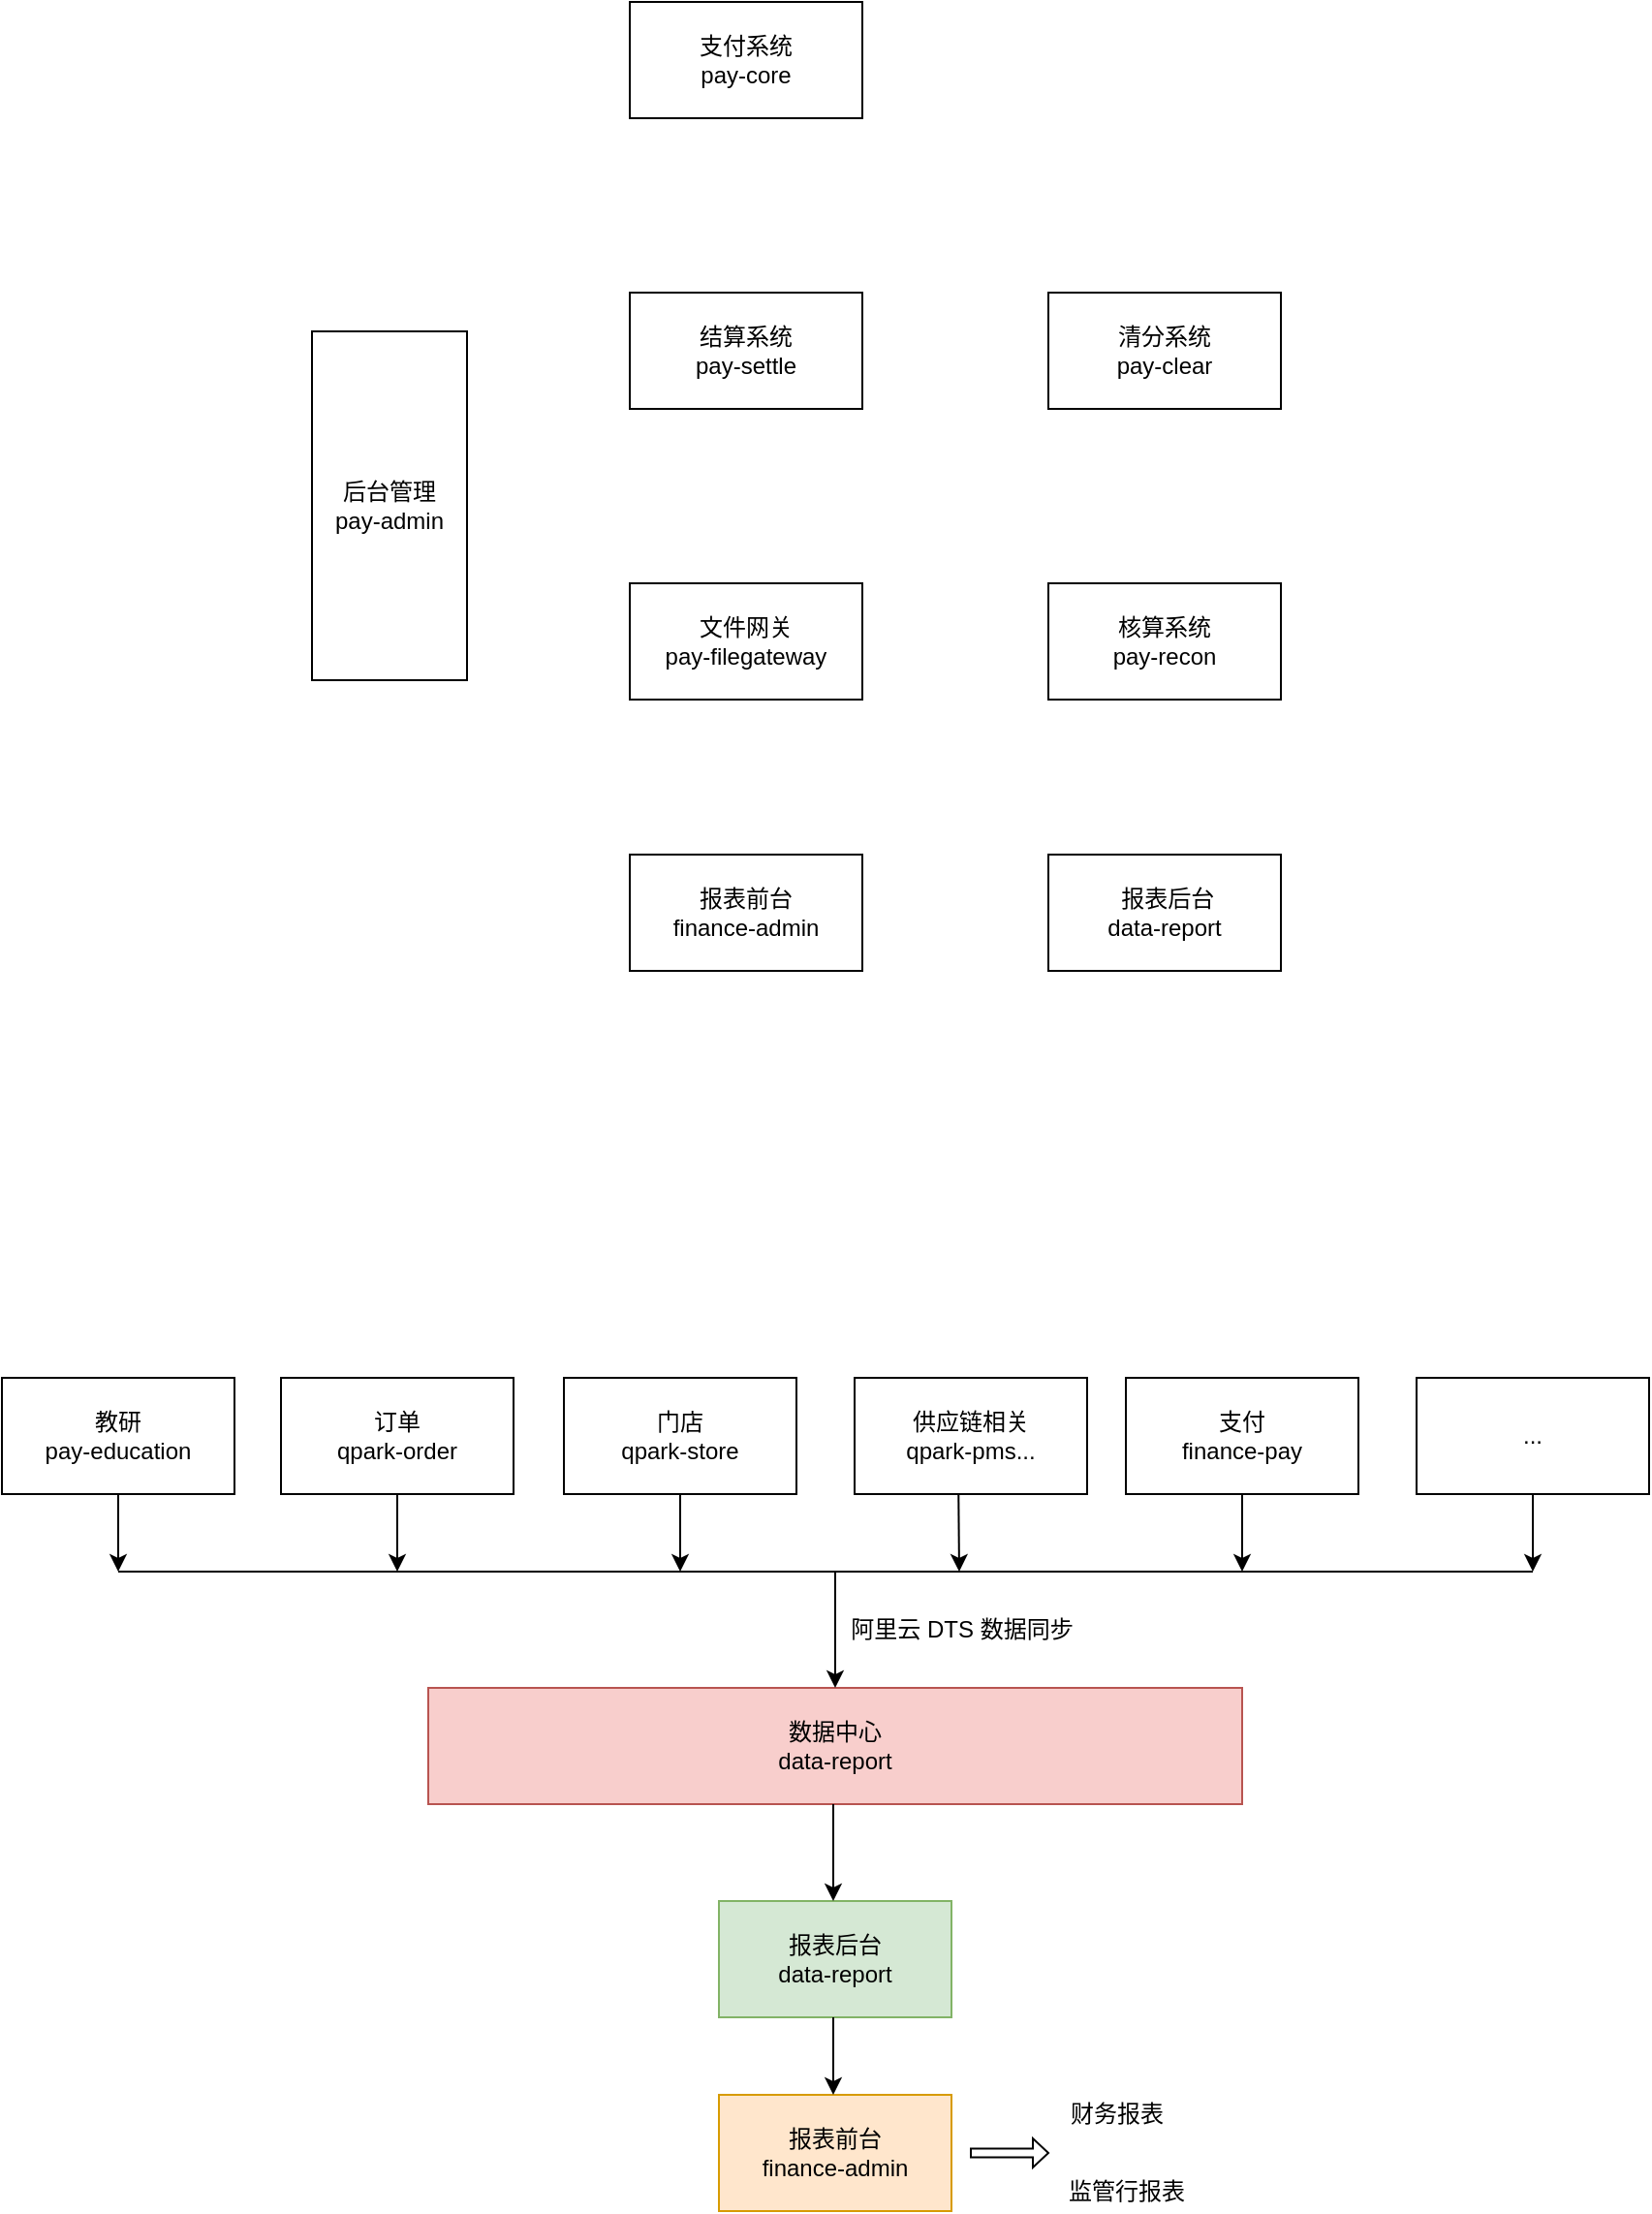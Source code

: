 <mxfile version="14.4.8" type="github">
  <diagram id="rgG_V90oUR9rRPVTO_Oj" name="Page-1">
    <mxGraphModel dx="946" dy="623" grid="1" gridSize="10" guides="1" tooltips="1" connect="1" arrows="1" fold="1" page="1" pageScale="1" pageWidth="827" pageHeight="1169" math="0" shadow="0">
      <root>
        <mxCell id="0" />
        <mxCell id="1" parent="0" />
        <mxCell id="ZuGFPO7wbkRmmdk79TJ8-2" value="支付系统&lt;br&gt;pay-core" style="rounded=0;whiteSpace=wrap;html=1;" vertex="1" parent="1">
          <mxGeometry x="354" y="60" width="120" height="60" as="geometry" />
        </mxCell>
        <mxCell id="ZuGFPO7wbkRmmdk79TJ8-3" value="清分系统&lt;br&gt;pay-clear" style="rounded=0;whiteSpace=wrap;html=1;" vertex="1" parent="1">
          <mxGeometry x="570" y="210" width="120" height="60" as="geometry" />
        </mxCell>
        <mxCell id="ZuGFPO7wbkRmmdk79TJ8-4" value="结算系统&lt;br&gt;pay-settle" style="rounded=0;whiteSpace=wrap;html=1;" vertex="1" parent="1">
          <mxGeometry x="354" y="210" width="120" height="60" as="geometry" />
        </mxCell>
        <mxCell id="ZuGFPO7wbkRmmdk79TJ8-5" value="文件网关&lt;br&gt;pay-filegateway" style="rounded=0;whiteSpace=wrap;html=1;" vertex="1" parent="1">
          <mxGeometry x="354" y="360" width="120" height="60" as="geometry" />
        </mxCell>
        <mxCell id="ZuGFPO7wbkRmmdk79TJ8-6" value="核算系统&lt;br&gt;pay-recon" style="rounded=0;whiteSpace=wrap;html=1;" vertex="1" parent="1">
          <mxGeometry x="570" y="360" width="120" height="60" as="geometry" />
        </mxCell>
        <mxCell id="ZuGFPO7wbkRmmdk79TJ8-7" value="报表前台&lt;br&gt;finance-admin" style="rounded=0;whiteSpace=wrap;html=1;" vertex="1" parent="1">
          <mxGeometry x="354" y="500" width="120" height="60" as="geometry" />
        </mxCell>
        <mxCell id="ZuGFPO7wbkRmmdk79TJ8-8" value="&amp;nbsp;报表后台&lt;br&gt;data-report" style="rounded=0;whiteSpace=wrap;html=1;" vertex="1" parent="1">
          <mxGeometry x="570" y="500" width="120" height="60" as="geometry" />
        </mxCell>
        <mxCell id="ZuGFPO7wbkRmmdk79TJ8-9" value="后台管理 &lt;br&gt;pay-admin" style="rounded=0;whiteSpace=wrap;html=1;" vertex="1" parent="1">
          <mxGeometry x="190" y="230" width="80" height="180" as="geometry" />
        </mxCell>
        <mxCell id="ZuGFPO7wbkRmmdk79TJ8-10" value="教研&lt;br&gt;pay-education" style="rounded=0;whiteSpace=wrap;html=1;" vertex="1" parent="1">
          <mxGeometry x="30" y="770" width="120" height="60" as="geometry" />
        </mxCell>
        <mxCell id="ZuGFPO7wbkRmmdk79TJ8-11" value="订单&lt;br&gt;qpark-order" style="rounded=0;whiteSpace=wrap;html=1;" vertex="1" parent="1">
          <mxGeometry x="174" y="770" width="120" height="60" as="geometry" />
        </mxCell>
        <mxCell id="ZuGFPO7wbkRmmdk79TJ8-12" value="门店&lt;br&gt;qpark-store" style="rounded=0;whiteSpace=wrap;html=1;" vertex="1" parent="1">
          <mxGeometry x="320" y="770" width="120" height="60" as="geometry" />
        </mxCell>
        <mxCell id="ZuGFPO7wbkRmmdk79TJ8-13" value="供应链相关&lt;br&gt;qpark-pms..." style="rounded=0;whiteSpace=wrap;html=1;" vertex="1" parent="1">
          <mxGeometry x="470" y="770" width="120" height="60" as="geometry" />
        </mxCell>
        <mxCell id="ZuGFPO7wbkRmmdk79TJ8-14" value="支付&lt;br&gt;finance-pay" style="rounded=0;whiteSpace=wrap;html=1;" vertex="1" parent="1">
          <mxGeometry x="610" y="770" width="120" height="60" as="geometry" />
        </mxCell>
        <mxCell id="ZuGFPO7wbkRmmdk79TJ8-15" value="..." style="rounded=0;whiteSpace=wrap;html=1;" vertex="1" parent="1">
          <mxGeometry x="760" y="770" width="120" height="60" as="geometry" />
        </mxCell>
        <mxCell id="ZuGFPO7wbkRmmdk79TJ8-16" value="数据中心&lt;br&gt;data-report" style="rounded=0;whiteSpace=wrap;html=1;fillColor=#f8cecc;strokeColor=#b85450;" vertex="1" parent="1">
          <mxGeometry x="250" y="930" width="420" height="60" as="geometry" />
        </mxCell>
        <mxCell id="ZuGFPO7wbkRmmdk79TJ8-18" value="" style="endArrow=classic;html=1;exitX=0.5;exitY=1;exitDx=0;exitDy=0;" edge="1" parent="1" source="ZuGFPO7wbkRmmdk79TJ8-10">
          <mxGeometry width="50" height="50" relative="1" as="geometry">
            <mxPoint x="390" y="940" as="sourcePoint" />
            <mxPoint x="90" y="870" as="targetPoint" />
          </mxGeometry>
        </mxCell>
        <mxCell id="ZuGFPO7wbkRmmdk79TJ8-19" value="" style="endArrow=classic;html=1;exitX=0.5;exitY=1;exitDx=0;exitDy=0;" edge="1" parent="1" source="ZuGFPO7wbkRmmdk79TJ8-11">
          <mxGeometry width="50" height="50" relative="1" as="geometry">
            <mxPoint x="100" y="840" as="sourcePoint" />
            <mxPoint x="234" y="870" as="targetPoint" />
          </mxGeometry>
        </mxCell>
        <mxCell id="ZuGFPO7wbkRmmdk79TJ8-20" value="" style="endArrow=classic;html=1;exitX=0.5;exitY=1;exitDx=0;exitDy=0;" edge="1" parent="1" source="ZuGFPO7wbkRmmdk79TJ8-12">
          <mxGeometry width="50" height="50" relative="1" as="geometry">
            <mxPoint x="244" y="840" as="sourcePoint" />
            <mxPoint x="380" y="870" as="targetPoint" />
          </mxGeometry>
        </mxCell>
        <mxCell id="ZuGFPO7wbkRmmdk79TJ8-21" value="" style="endArrow=classic;html=1;exitX=0.447;exitY=1.008;exitDx=0;exitDy=0;exitPerimeter=0;" edge="1" parent="1" source="ZuGFPO7wbkRmmdk79TJ8-13">
          <mxGeometry width="50" height="50" relative="1" as="geometry">
            <mxPoint x="254" y="850" as="sourcePoint" />
            <mxPoint x="524" y="870" as="targetPoint" />
          </mxGeometry>
        </mxCell>
        <mxCell id="ZuGFPO7wbkRmmdk79TJ8-22" value="" style="endArrow=classic;html=1;exitX=0.5;exitY=1;exitDx=0;exitDy=0;" edge="1" parent="1" source="ZuGFPO7wbkRmmdk79TJ8-14">
          <mxGeometry width="50" height="50" relative="1" as="geometry">
            <mxPoint x="533.64" y="840.48" as="sourcePoint" />
            <mxPoint x="670" y="870" as="targetPoint" />
          </mxGeometry>
        </mxCell>
        <mxCell id="ZuGFPO7wbkRmmdk79TJ8-23" value="" style="endArrow=classic;html=1;exitX=0.5;exitY=1;exitDx=0;exitDy=0;" edge="1" parent="1" source="ZuGFPO7wbkRmmdk79TJ8-15">
          <mxGeometry width="50" height="50" relative="1" as="geometry">
            <mxPoint x="543.64" y="850.48" as="sourcePoint" />
            <mxPoint x="820" y="870" as="targetPoint" />
          </mxGeometry>
        </mxCell>
        <mxCell id="ZuGFPO7wbkRmmdk79TJ8-24" value="" style="endArrow=none;html=1;" edge="1" parent="1">
          <mxGeometry width="50" height="50" relative="1" as="geometry">
            <mxPoint x="90" y="870" as="sourcePoint" />
            <mxPoint x="820" y="870" as="targetPoint" />
          </mxGeometry>
        </mxCell>
        <mxCell id="ZuGFPO7wbkRmmdk79TJ8-25" value="" style="endArrow=classic;html=1;entryX=0.5;entryY=0;entryDx=0;entryDy=0;" edge="1" parent="1" target="ZuGFPO7wbkRmmdk79TJ8-16">
          <mxGeometry width="50" height="50" relative="1" as="geometry">
            <mxPoint x="460" y="870" as="sourcePoint" />
            <mxPoint x="554.0" y="900" as="targetPoint" />
          </mxGeometry>
        </mxCell>
        <mxCell id="ZuGFPO7wbkRmmdk79TJ8-26" value="阿里云 DTS 数据同步" style="text;html=1;align=center;verticalAlign=middle;resizable=0;points=[];autosize=1;" vertex="1" parent="1">
          <mxGeometry x="460" y="890" width="130" height="20" as="geometry" />
        </mxCell>
        <mxCell id="ZuGFPO7wbkRmmdk79TJ8-27" value="报表后台&lt;br&gt;data-report" style="rounded=0;whiteSpace=wrap;html=1;fillColor=#d5e8d4;strokeColor=#82b366;" vertex="1" parent="1">
          <mxGeometry x="400" y="1040" width="120" height="60" as="geometry" />
        </mxCell>
        <mxCell id="ZuGFPO7wbkRmmdk79TJ8-28" value="报表前台&lt;br&gt;finance-admin" style="rounded=0;whiteSpace=wrap;html=1;fillColor=#ffe6cc;strokeColor=#d79b00;" vertex="1" parent="1">
          <mxGeometry x="400" y="1140" width="120" height="60" as="geometry" />
        </mxCell>
        <mxCell id="ZuGFPO7wbkRmmdk79TJ8-29" value="" style="endArrow=classic;html=1;" edge="1" parent="1">
          <mxGeometry width="50" height="50" relative="1" as="geometry">
            <mxPoint x="459" y="990" as="sourcePoint" />
            <mxPoint x="459" y="1040" as="targetPoint" />
          </mxGeometry>
        </mxCell>
        <mxCell id="ZuGFPO7wbkRmmdk79TJ8-30" value="" style="endArrow=classic;html=1;" edge="1" parent="1">
          <mxGeometry width="50" height="50" relative="1" as="geometry">
            <mxPoint x="459" y="1100" as="sourcePoint" />
            <mxPoint x="459" y="1140" as="targetPoint" />
          </mxGeometry>
        </mxCell>
        <mxCell id="ZuGFPO7wbkRmmdk79TJ8-32" value="" style="shape=singleArrow;whiteSpace=wrap;html=1;" vertex="1" parent="1">
          <mxGeometry x="530" y="1162.5" width="40" height="15" as="geometry" />
        </mxCell>
        <mxCell id="ZuGFPO7wbkRmmdk79TJ8-33" value="&lt;font style=&quot;font-size: 12px&quot;&gt;财务报表&lt;/font&gt;" style="text;html=1;align=center;verticalAlign=middle;resizable=0;points=[];autosize=1;" vertex="1" parent="1">
          <mxGeometry x="575" y="1140" width="60" height="20" as="geometry" />
        </mxCell>
        <mxCell id="ZuGFPO7wbkRmmdk79TJ8-34" value="&lt;font style=&quot;font-size: 12px&quot;&gt;监管行报表&lt;/font&gt;" style="text;html=1;align=center;verticalAlign=middle;resizable=0;points=[];autosize=1;" vertex="1" parent="1">
          <mxGeometry x="570" y="1180" width="80" height="20" as="geometry" />
        </mxCell>
      </root>
    </mxGraphModel>
  </diagram>
</mxfile>
